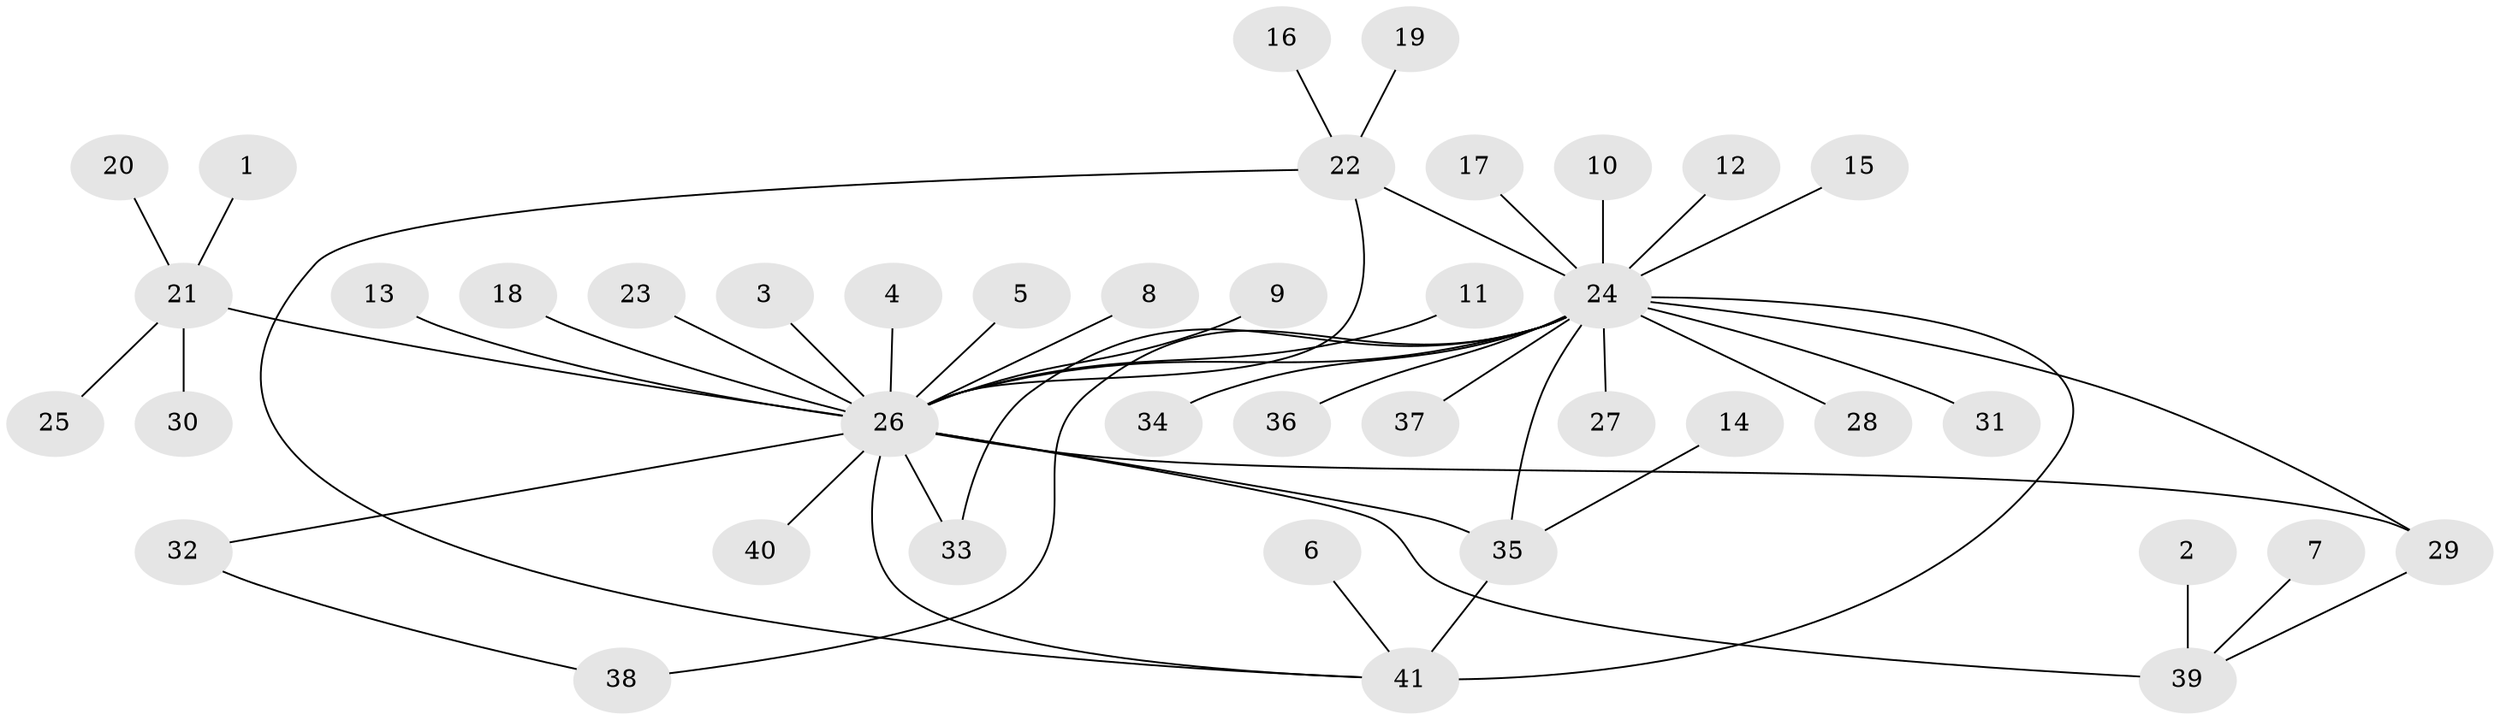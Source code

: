 // original degree distribution, {3: 0.08536585365853659, 4: 0.07317073170731707, 25: 0.012195121951219513, 9: 0.012195121951219513, 1: 0.573170731707317, 13: 0.012195121951219513, 8: 0.012195121951219513, 5: 0.04878048780487805, 2: 0.14634146341463414, 6: 0.012195121951219513, 11: 0.012195121951219513}
// Generated by graph-tools (version 1.1) at 2025/49/03/09/25 03:49:48]
// undirected, 41 vertices, 49 edges
graph export_dot {
graph [start="1"]
  node [color=gray90,style=filled];
  1;
  2;
  3;
  4;
  5;
  6;
  7;
  8;
  9;
  10;
  11;
  12;
  13;
  14;
  15;
  16;
  17;
  18;
  19;
  20;
  21;
  22;
  23;
  24;
  25;
  26;
  27;
  28;
  29;
  30;
  31;
  32;
  33;
  34;
  35;
  36;
  37;
  38;
  39;
  40;
  41;
  1 -- 21 [weight=1.0];
  2 -- 39 [weight=1.0];
  3 -- 26 [weight=1.0];
  4 -- 26 [weight=1.0];
  5 -- 26 [weight=1.0];
  6 -- 41 [weight=1.0];
  7 -- 39 [weight=1.0];
  8 -- 26 [weight=1.0];
  9 -- 26 [weight=1.0];
  10 -- 24 [weight=1.0];
  11 -- 26 [weight=1.0];
  12 -- 24 [weight=1.0];
  13 -- 26 [weight=1.0];
  14 -- 35 [weight=1.0];
  15 -- 24 [weight=1.0];
  16 -- 22 [weight=1.0];
  17 -- 24 [weight=1.0];
  18 -- 26 [weight=1.0];
  19 -- 22 [weight=1.0];
  20 -- 21 [weight=1.0];
  21 -- 25 [weight=1.0];
  21 -- 26 [weight=1.0];
  21 -- 30 [weight=1.0];
  22 -- 24 [weight=1.0];
  22 -- 26 [weight=1.0];
  22 -- 41 [weight=1.0];
  23 -- 26 [weight=1.0];
  24 -- 26 [weight=3.0];
  24 -- 27 [weight=1.0];
  24 -- 28 [weight=1.0];
  24 -- 29 [weight=2.0];
  24 -- 31 [weight=1.0];
  24 -- 33 [weight=1.0];
  24 -- 34 [weight=1.0];
  24 -- 35 [weight=1.0];
  24 -- 36 [weight=1.0];
  24 -- 37 [weight=1.0];
  24 -- 38 [weight=1.0];
  24 -- 41 [weight=2.0];
  26 -- 29 [weight=1.0];
  26 -- 32 [weight=1.0];
  26 -- 33 [weight=1.0];
  26 -- 35 [weight=1.0];
  26 -- 39 [weight=2.0];
  26 -- 40 [weight=1.0];
  26 -- 41 [weight=1.0];
  29 -- 39 [weight=1.0];
  32 -- 38 [weight=1.0];
  35 -- 41 [weight=1.0];
}
